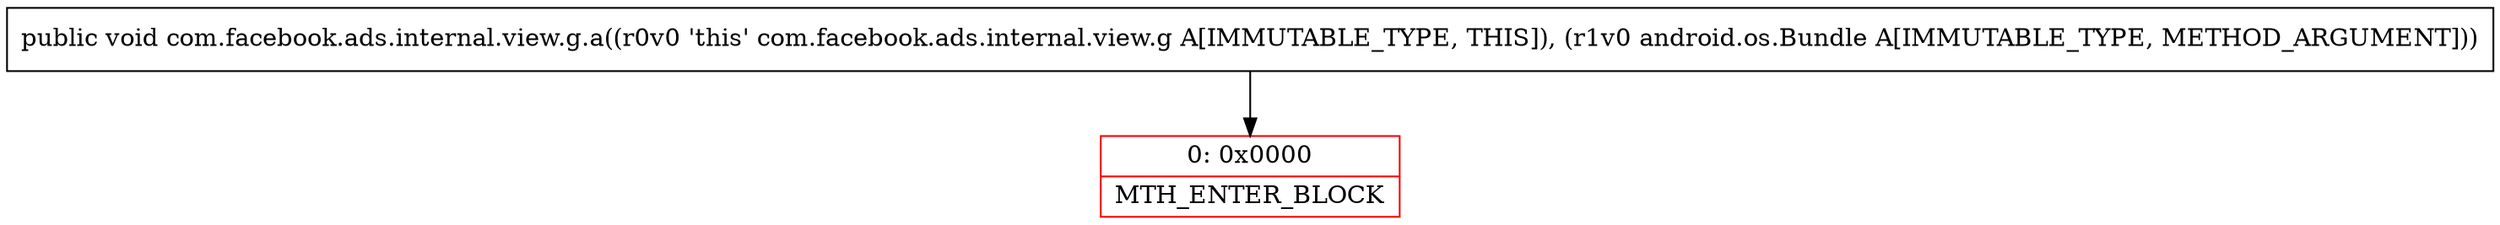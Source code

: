 digraph "CFG forcom.facebook.ads.internal.view.g.a(Landroid\/os\/Bundle;)V" {
subgraph cluster_Region_2098524021 {
label = "R(0)";
node [shape=record,color=blue];
}
Node_0 [shape=record,color=red,label="{0\:\ 0x0000|MTH_ENTER_BLOCK\l}"];
MethodNode[shape=record,label="{public void com.facebook.ads.internal.view.g.a((r0v0 'this' com.facebook.ads.internal.view.g A[IMMUTABLE_TYPE, THIS]), (r1v0 android.os.Bundle A[IMMUTABLE_TYPE, METHOD_ARGUMENT])) }"];
MethodNode -> Node_0;
}

